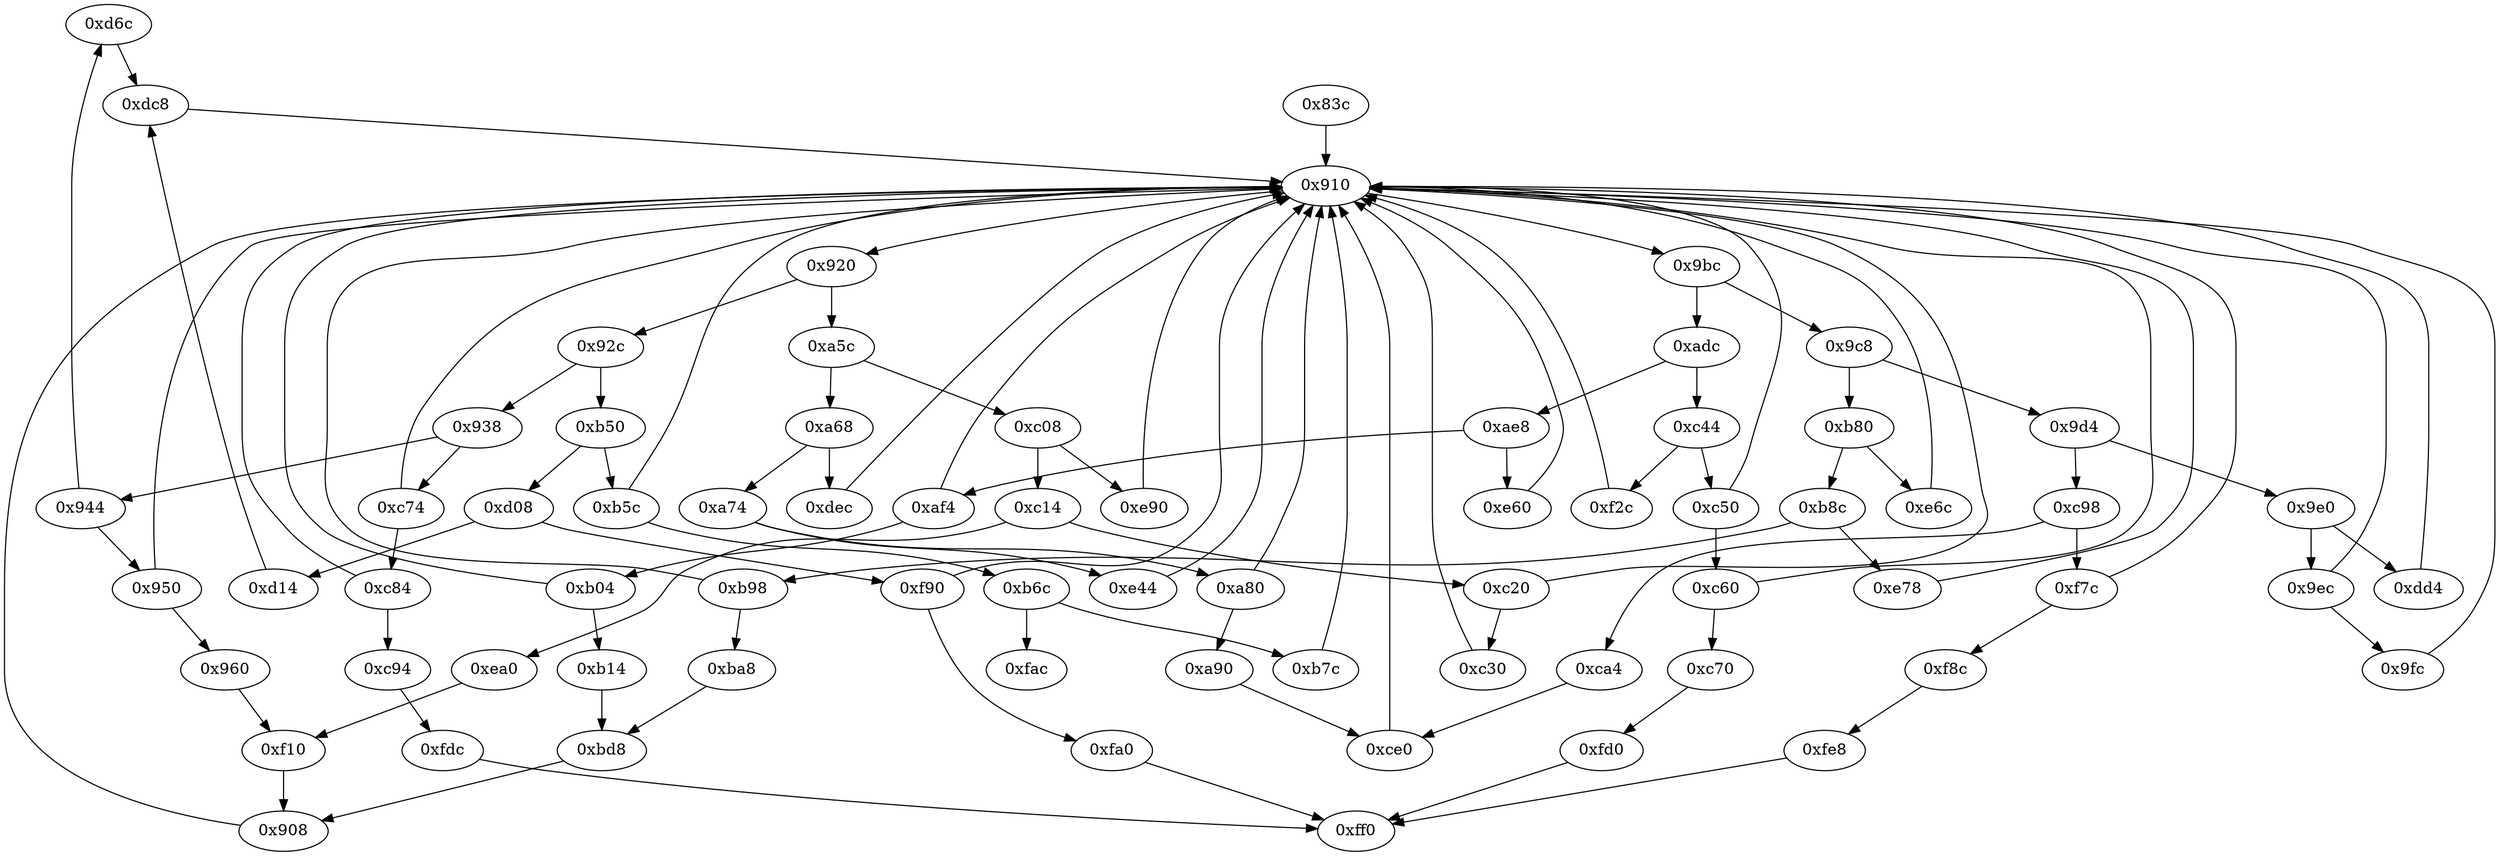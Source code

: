 strict digraph "" {
	"0xd6c"	 [opcode="[u'ldr', u'ldr', u'ldr', u'ldr', u'ldr', u'mov', u'add', u'cmp', u'sub', u'mov', u'sub', u'mul', u'mov', u'mvn', u'orr', u'cmn', \
u'mov', u'teq', u'ldr', u'mov', u'cmn', u'mov', u'mov']"];
	"0xdc8"	 [opcode="[u'cmp', u'mov', u'b']"];
	"0xd6c" -> "0xdc8";
	"0xf8c"	 [opcode="[u'b']"];
	"0xfe8"	 [opcode="[u'ldr', u'add']"];
	"0xf8c" -> "0xfe8";
	"0xfdc"	 [opcode="[u'ldr', u'add', u'b']"];
	"0xff0"	 [opcode="[u'bl', u'mov', u'bl', u'and', u'ldrbt']"];
	"0xfdc" -> "0xff0";
	"0xbd8"	 [opcode="[u'orr', u'cmn', u'mov', u'mov', u'cmp', u'mov', u'mov', u'mov', u'cmn', u'mov', u'mov', u'b']"];
	"0x908"	 [opcode="[u'teq', u'mov']"];
	"0xbd8" -> "0x908";
	"0x9d4"	 [opcode="[u'ldr', u'cmp', u'b']"];
	"0xc98"	 [opcode="[u'ldr', u'cmp', u'b']"];
	"0x9d4" -> "0xc98";
	"0x9e0"	 [opcode="[u'ldr', u'cmp', u'b']"];
	"0x9d4" -> "0x9e0";
	"0xca4"	 [opcode="[u'ldr', u'mov', u'mov', u'ldr', u'ldr', u'ldr', u'cmp', u'mov', u'sub', u'mul', u'mvn', u'mov', u'orr', u'ldr', u'ldr']"];
	"0xc98" -> "0xca4";
	"0xf7c"	 [opcode="[u'ldr', u'cmp', u'mov', u'b']"];
	"0xc98" -> "0xf7c";
	"0x9bc"	 [opcode="[u'ldr', u'cmp', u'b']"];
	"0xadc"	 [opcode="[u'ldr', u'cmp', u'b']"];
	"0x9bc" -> "0xadc";
	"0x9c8"	 [opcode="[u'ldr', u'cmp', u'b']"];
	"0x9bc" -> "0x9c8";
	"0xc70"	 [opcode="[u'b']"];
	"0xfd0"	 [opcode="[u'ldr', u'add', u'b']"];
	"0xc70" -> "0xfd0";
	"0xc94"	 [opcode="[u'b']"];
	"0xc94" -> "0xfdc";
	"0xa68"	 [opcode="[u'ldr', u'cmp', u'b']"];
	"0xa74"	 [opcode="[u'ldr', u'cmp', u'b']"];
	"0xa68" -> "0xa74";
	"0xdec"	 [opcode="[u'ldr', u'ldr', u'ldr', u'sub', u'mul', u'mvn', u'ldr', u'orr', u'mov', u'cmn', u'mov', u'ldr', u'cmp', u'mov', u'mov', u'mov', \
u'cmn', u'mov', u'mov', u'teq', u'mov', u'b']"];
	"0xa68" -> "0xdec";
	"0xb04"	 [opcode="[u'ldr', u'cmp', u'mov', u'b']"];
	"0x910"	 [opcode="[u'mov', u'ldr', u'cmp', u'b']"];
	"0xb04" -> "0x910";
	"0xb14"	 [opcode="[u'ldr', u'bl', u'ldr', u'ldr', u'ldr', u'ldr', u'sub', u'sub', u'add', u'mul', u'mvn', u'ldr', u'ldr', u'ldr', u'b']"];
	"0xb04" -> "0xb14";
	"0xc08"	 [opcode="[u'ldr', u'cmp', u'b']"];
	"0xc14"	 [opcode="[u'ldr', u'cmp', u'b']"];
	"0xc08" -> "0xc14";
	"0xe90"	 [opcode="[u'ldr', u'bl', u'ldr', u'b']"];
	"0xc08" -> "0xe90";
	"0xb7c"	 [opcode="[u'b']"];
	"0xb7c" -> "0x910";
	"0x938"	 [opcode="[u'ldr', u'cmp', u'b']"];
	"0x944"	 [opcode="[u'ldr', u'cmp', u'b']"];
	"0x938" -> "0x944";
	"0xc74"	 [opcode="[u'ldr', u'cmp', u'ldr', u'b']"];
	"0x938" -> "0xc74";
	"0xea0"	 [opcode="[u'ldr', u'ldr', u'ldr', u'str', u'ldr', u'bl', u'str', u'ldr', u'ldr', u'cmp', u'mov', u'mov', u'strb', u'ldr', u'ldr', u'ldr', \
u'sub', u'sub', u'add', u'mul', u'eor', u'and', u'ldr', u'ldr', u'mov', u'mov', u'cmp', u'mov']"];
	"0xc14" -> "0xea0";
	"0xc20"	 [opcode="[u'ldr', u'cmp', u'mov', u'b']"];
	"0xc14" -> "0xc20";
	"0xc30"	 [opcode="[u'ldr', u'ldr', u'bl', u'ldr', u'b']"];
	"0xc30" -> "0x910";
	"0x944" -> "0xd6c";
	"0x950"	 [opcode="[u'ldr', u'cmp', u'mov', u'b']"];
	"0x944" -> "0x950";
	"0xf10"	 [opcode="[u'cmp', u'mov', u'mov', u'cmp', u'mov', u'mov', u'b']"];
	"0xea0" -> "0xf10";
	"0xdc8" -> "0x910";
	"0xb50"	 [opcode="[u'ldr', u'cmp', u'b']"];
	"0xd08"	 [opcode="[u'ldr', u'cmp', u'b']"];
	"0xb50" -> "0xd08";
	"0xb5c"	 [opcode="[u'ldr', u'cmp', u'mov', u'b']"];
	"0xb50" -> "0xb5c";
	"0xa5c"	 [opcode="[u'ldr', u'cmp', u'b']"];
	"0xa5c" -> "0xa68";
	"0xa5c" -> "0xc08";
	"0xe78"	 [opcode="[u'ldrb', u'ldr', u'ldr', u'cmp', u'mov', u'b']"];
	"0xe78" -> "0x910";
	"0xd14"	 [opcode="[u'ldr', u'ldr', u'ldr', u'ldr', u'mov', u'sub', u'cmp', u'mul', u'mov', u'mov', u'mvn', u'ldr', u'orr', u'cmn', u'mov', u'teq', \
u'ldr', u'mov', u'cmn', u'mov', u'mov', u'b']"];
	"0xd14" -> "0xdc8";
	"0xe6c"	 [opcode="[u'ldr', u'mov', u'b']"];
	"0xe6c" -> "0x910";
	"0xce0"	 [opcode="[u'cmn', u'mov', u'teq', u'mov', u'cmn', u'mov', u'cmp', u'mov', u'mov', u'b']"];
	"0xca4" -> "0xce0";
	"0x908" -> "0x910";
	"0x920"	 [opcode="[u'ldr', u'cmp', u'b']"];
	"0x920" -> "0xa5c";
	"0x92c"	 [opcode="[u'ldr', u'cmp', u'b']"];
	"0x920" -> "0x92c";
	"0xf90"	 [opcode="[u'ldr', u'cmp', u'mov', u'b']"];
	"0xf90" -> "0x910";
	"0xfa0"	 [opcode="[u'ldr', u'add', u'b']"];
	"0xf90" -> "0xfa0";
	"0x960"	 [opcode="[u'mov', u'bl', u'ldr', u'bl', u'ldr', u'ldr', u'ldr', u'ldr', u'ldr', u'sub', u'sub', u'add', u'mul', u'eor', u'and', u'ldr', u'\
ldr', u'ldr', u'mov', u'mov', u'cmp', u'mov', u'b']"];
	"0x960" -> "0xf10";
	"0xae8"	 [opcode="[u'ldr', u'cmp', u'b']"];
	"0xadc" -> "0xae8";
	"0xc44"	 [opcode="[u'ldr', u'cmp', u'b']"];
	"0xadc" -> "0xc44";
	"0xa80"	 [opcode="[u'ldr', u'cmp', u'mov', u'b']"];
	"0xa80" -> "0x910";
	"0xa90"	 [opcode="[u'ldr', u'mov', u'mov', u'ldr', u'ldr', u'ldr', u'ldr', u'cmp', u'mov', u'sub', u'sub', u'add', u'mul', u'mvn', u'mov', u'orr', \
u'ldr', u'ldr', u'b']"];
	"0xa80" -> "0xa90";
	"0xba8"	 [opcode="[u'ldr', u'ldr', u'ldr', u'ldr', u'sub', u'sub', u'add', u'mul', u'mvn', u'ldr', u'ldr', u'ldr']"];
	"0xba8" -> "0xbd8";
	"0xf2c"	 [opcode="[u'sub', u'str', u'ldr', u'bl', u'bl', u'ldr', u'ldr', u'bl', u'ldr', u'bl', u'ldr', u'ldr', u'bl', u'str', u'ldr', u'ldr', u'ldr', \
u'cmp', u'mov', u'b']"];
	"0xf2c" -> "0x910";
	"0xe60"	 [opcode="[u'ldr', u'mov', u'b']"];
	"0xae8" -> "0xe60";
	"0xaf4"	 [opcode="[u'ldr', u'cmp', u'mov', u'b']"];
	"0xae8" -> "0xaf4";
	"0xfac"	 [opcode="[u'ldr', u'ldr', u'ldr', u'ldr', u'sub', u'mov', u'sub', u'pop']"];
	"0xc74" -> "0x910";
	"0xc84"	 [opcode="[u'ldr', u'cmp', u'mov', u'b']"];
	"0xc74" -> "0xc84";
	"0x83c"	 [opcode="[u'push', u'add', u'sub', u'str', u'ldr', u'cmp', u'mvn', u'ldr', u'ldr', u'str', u'ldr', u'ldr', u'ldr', u'mov', u'ldr', u'str', \
u'ldr', u'ldr', u'str', u'ldr', u'str', u'ldr', u'str', u'ldr', u'str', u'ldr', u'str', u'ldr', u'ldr', u'str', u'ldr', u'str', \
u'ldr', u'add', u'str', u'ldr', u'add', u'str', u'ldr', u'add', u'str', u'ldr', u'add', u'str', u'ldr', u'add', u'str', u'ldr', \
u'add', u'str', u'b']"];
	"0x83c" -> "0x910";
	"0xc60"	 [opcode="[u'ldr', u'cmp', u'mov', u'b']"];
	"0xc60" -> "0xc70";
	"0xc60" -> "0x910";
	"0x910" -> "0x9bc";
	"0x910" -> "0x920";
	"0xb8c"	 [opcode="[u'ldr', u'cmp', u'b']"];
	"0xb8c" -> "0xe78";
	"0xb98"	 [opcode="[u'ldr', u'cmp', u'mov', u'b']"];
	"0xb8c" -> "0xb98";
	"0xa74" -> "0xa80";
	"0xe44"	 [opcode="[u'mov', u'bl', u'ldr', u'bl', u'ldr', u'ldr', u'b']"];
	"0xa74" -> "0xe44";
	"0xdd4"	 [opcode="[u'ldr', u'bl', u'and', u'str', u'ldr', u'b']"];
	"0x9e0" -> "0xdd4";
	"0x9ec"	 [opcode="[u'ldr', u'cmp', u'mov', u'b']"];
	"0x9e0" -> "0x9ec";
	"0x9fc"	 [opcode="[u'ldr', u'mov', u'ldr', u'rsb', u'mvn', u'mul', u'mov', u'eor', u'and', u'ldr', u'mov', u'ldr', u'cmp', u'mov', u'teq', u'ldr', \
u'ldr', u'mov', u'cmp', u'mov', u'mov', u'cmp', u'mov', u'b']"];
	"0x9fc" -> "0x910";
	"0xc84" -> "0xc94";
	"0xc84" -> "0x910";
	"0xb14" -> "0xbd8";
	"0xb6c"	 [opcode="[u'ldr', u'cmp', u'mov', u'b']"];
	"0xb6c" -> "0xb7c";
	"0xb6c" -> "0xfac";
	"0xfd0" -> "0xff0";
	"0xd08" -> "0xd14";
	"0xd08" -> "0xf90";
	"0xb98" -> "0xba8";
	"0xb98" -> "0x910";
	"0xe60" -> "0x910";
	"0x950" -> "0x960";
	"0x950" -> "0x910";
	"0xb5c" -> "0x910";
	"0xb5c" -> "0xb6c";
	"0xc20" -> "0xc30";
	"0xc20" -> "0x910";
	"0x9c8" -> "0x9d4";
	"0xb80"	 [opcode="[u'ldr', u'cmp', u'b']"];
	"0x9c8" -> "0xb80";
	"0xc44" -> "0xf2c";
	"0xc50"	 [opcode="[u'ldr', u'cmp', u'ldr', u'b']"];
	"0xc44" -> "0xc50";
	"0xdd4" -> "0x910";
	"0xa90" -> "0xce0";
	"0xfe8" -> "0xff0";
	"0x92c" -> "0x938";
	"0x92c" -> "0xb50";
	"0xe44" -> "0x910";
	"0xb80" -> "0xe6c";
	"0xb80" -> "0xb8c";
	"0xf7c" -> "0xf8c";
	"0xf7c" -> "0x910";
	"0xc50" -> "0xc60";
	"0xc50" -> "0x910";
	"0xf10" -> "0x908";
	"0xdec" -> "0x910";
	"0xaf4" -> "0xb04";
	"0xaf4" -> "0x910";
	"0xce0" -> "0x910";
	"0x9ec" -> "0x910";
	"0x9ec" -> "0x9fc";
	"0xfa0" -> "0xff0";
	"0xe90" -> "0x910";
}
